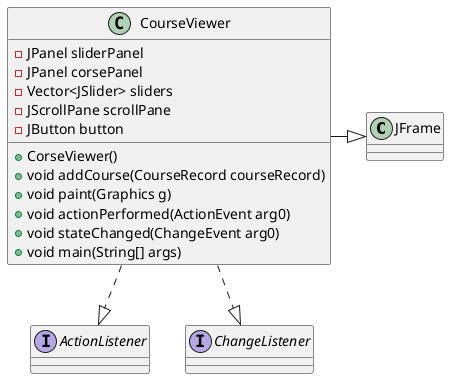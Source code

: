 @startuml oberver.nonpattern

class JFrame{

}

interface ActionListener{

}

interface ChangeListener{

}

class CourseViewer{
- JPanel sliderPanel
- JPanel corsePanel
- Vector<JSlider> sliders
- JScrollPane scrollPane
- JButton button
+ CorseViewer()
+ void addCourse(CourseRecord courseRecord)
+ void paint(Graphics g)
+ void actionPerformed(ActionEvent arg0)
+ void stateChanged(ChangeEvent arg0)
+ void main(String[] args)
}

CourseViewer -|> JFrame
CourseViewer ..|> ActionListener
CourseViewer ..|> ChangeListener

@enduml